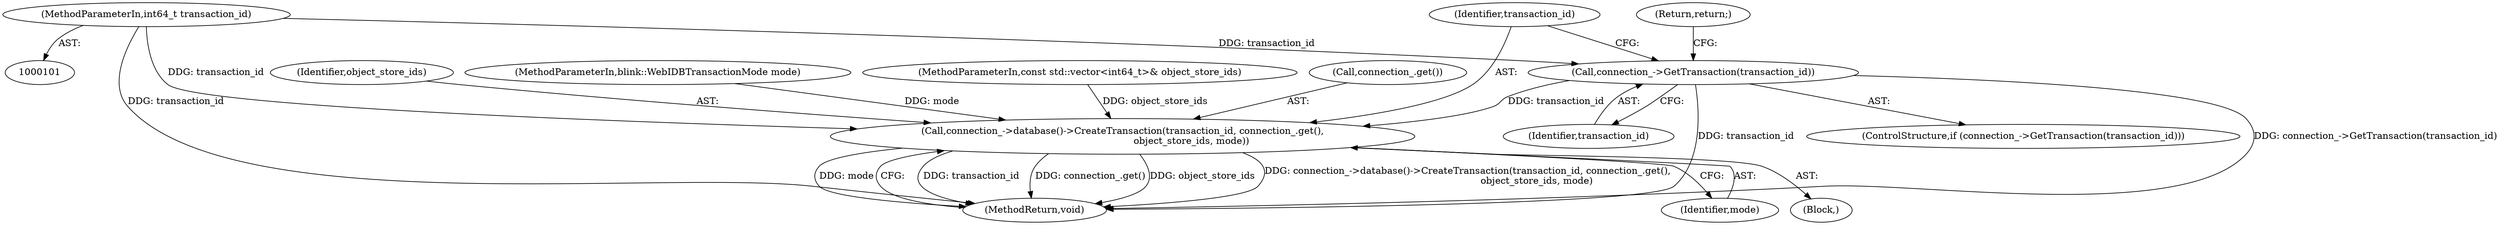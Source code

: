 digraph "0_Chrome_11601c08e92732d2883af2057c41c17cba890844@API" {
"1000113" [label="(Call,connection_->GetTransaction(transaction_id))"];
"1000102" [label="(MethodParameterIn,int64_t transaction_id)"];
"1000116" [label="(Call,connection_->database()->CreateTransaction(transaction_id, connection_.get(),\n                                              object_store_ids, mode))"];
"1000114" [label="(Identifier,transaction_id)"];
"1000113" [label="(Call,connection_->GetTransaction(transaction_id))"];
"1000117" [label="(Identifier,transaction_id)"];
"1000120" [label="(Identifier,mode)"];
"1000119" [label="(Identifier,object_store_ids)"];
"1000105" [label="(Block,)"];
"1000104" [label="(MethodParameterIn,blink::WebIDBTransactionMode mode)"];
"1000121" [label="(MethodReturn,void)"];
"1000102" [label="(MethodParameterIn,int64_t transaction_id)"];
"1000103" [label="(MethodParameterIn,const std::vector<int64_t>& object_store_ids)"];
"1000115" [label="(Return,return;)"];
"1000116" [label="(Call,connection_->database()->CreateTransaction(transaction_id, connection_.get(),\n                                              object_store_ids, mode))"];
"1000118" [label="(Call,connection_.get())"];
"1000112" [label="(ControlStructure,if (connection_->GetTransaction(transaction_id)))"];
"1000113" -> "1000112"  [label="AST: "];
"1000113" -> "1000114"  [label="CFG: "];
"1000114" -> "1000113"  [label="AST: "];
"1000115" -> "1000113"  [label="CFG: "];
"1000117" -> "1000113"  [label="CFG: "];
"1000113" -> "1000121"  [label="DDG: transaction_id"];
"1000113" -> "1000121"  [label="DDG: connection_->GetTransaction(transaction_id)"];
"1000102" -> "1000113"  [label="DDG: transaction_id"];
"1000113" -> "1000116"  [label="DDG: transaction_id"];
"1000102" -> "1000101"  [label="AST: "];
"1000102" -> "1000121"  [label="DDG: transaction_id"];
"1000102" -> "1000116"  [label="DDG: transaction_id"];
"1000116" -> "1000105"  [label="AST: "];
"1000116" -> "1000120"  [label="CFG: "];
"1000117" -> "1000116"  [label="AST: "];
"1000118" -> "1000116"  [label="AST: "];
"1000119" -> "1000116"  [label="AST: "];
"1000120" -> "1000116"  [label="AST: "];
"1000121" -> "1000116"  [label="CFG: "];
"1000116" -> "1000121"  [label="DDG: transaction_id"];
"1000116" -> "1000121"  [label="DDG: connection_.get()"];
"1000116" -> "1000121"  [label="DDG: object_store_ids"];
"1000116" -> "1000121"  [label="DDG: connection_->database()->CreateTransaction(transaction_id, connection_.get(),\n                                              object_store_ids, mode)"];
"1000116" -> "1000121"  [label="DDG: mode"];
"1000103" -> "1000116"  [label="DDG: object_store_ids"];
"1000104" -> "1000116"  [label="DDG: mode"];
}
